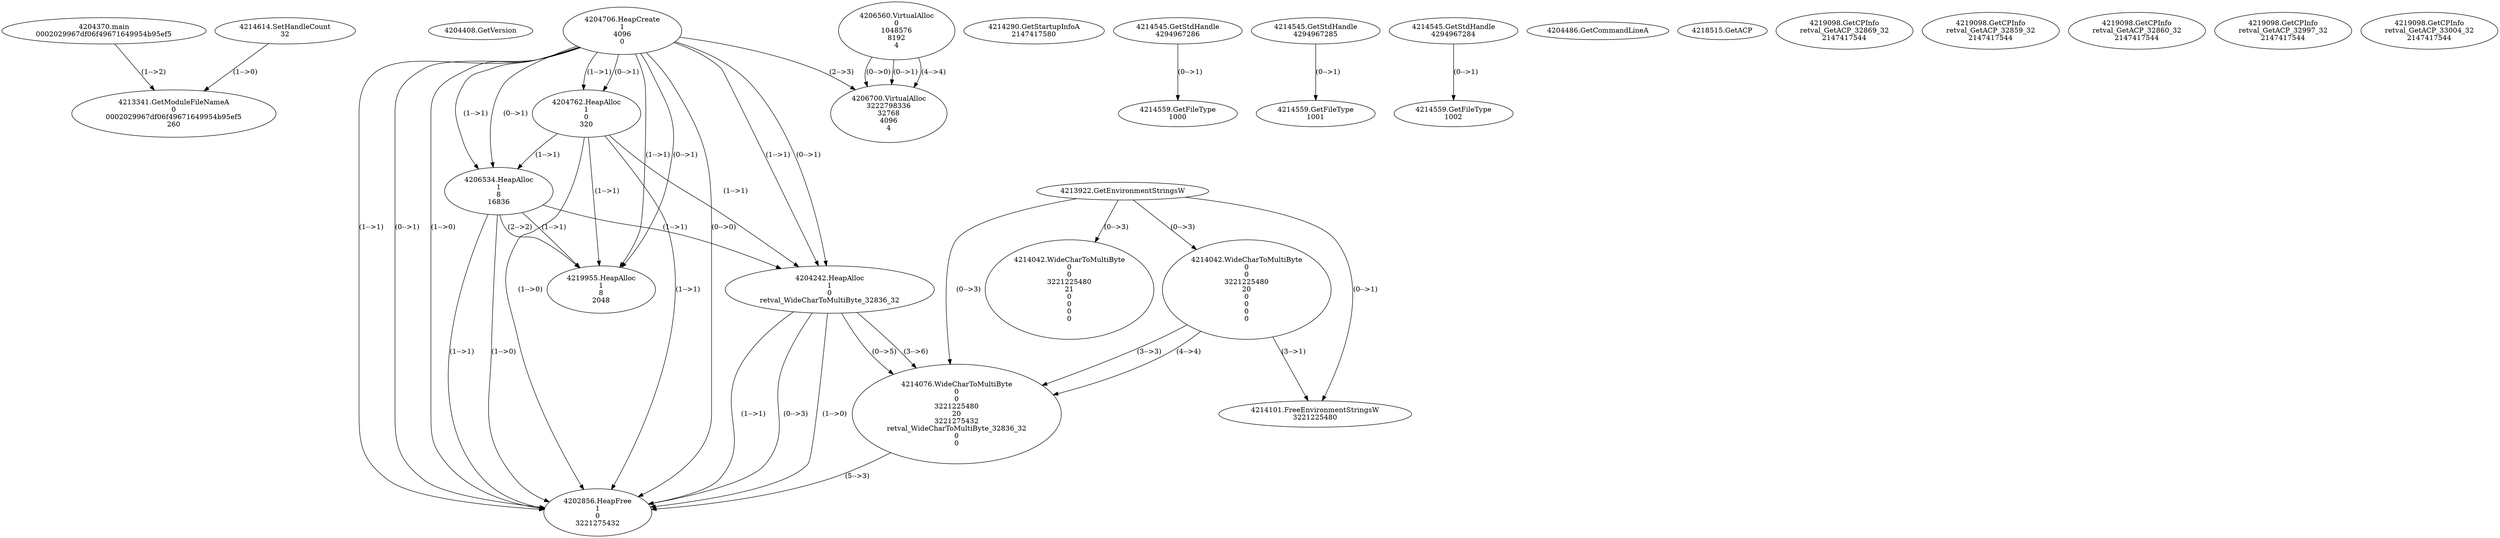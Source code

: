 // Global SCDG with merge call
digraph {
	0 [label="4204370.main
0002029967df06f49671649954b95ef5"]
	1 [label="4204408.GetVersion
"]
	2 [label="4204706.HeapCreate
1
4096
0"]
	3 [label="4204762.HeapAlloc
1
0
320"]
	2 -> 3 [label="(1-->1)"]
	2 -> 3 [label="(0-->1)"]
	4 [label="4206534.HeapAlloc
1
8
16836"]
	2 -> 4 [label="(1-->1)"]
	2 -> 4 [label="(0-->1)"]
	3 -> 4 [label="(1-->1)"]
	5 [label="4206560.VirtualAlloc
0
1048576
8192
4"]
	6 [label="4206700.VirtualAlloc
3222798336
32768
4096
4"]
	5 -> 6 [label="(0-->1)"]
	2 -> 6 [label="(2-->3)"]
	5 -> 6 [label="(4-->4)"]
	5 -> 6 [label="(0-->0)"]
	7 [label="4214290.GetStartupInfoA
2147417580"]
	8 [label="4214545.GetStdHandle
4294967286"]
	9 [label="4214559.GetFileType
1000"]
	8 -> 9 [label="(0-->1)"]
	10 [label="4214545.GetStdHandle
4294967285"]
	11 [label="4214559.GetFileType
1001"]
	10 -> 11 [label="(0-->1)"]
	12 [label="4214545.GetStdHandle
4294967284"]
	13 [label="4214559.GetFileType
1002"]
	12 -> 13 [label="(0-->1)"]
	14 [label="4214614.SetHandleCount
32"]
	15 [label="4204486.GetCommandLineA
"]
	16 [label="4213922.GetEnvironmentStringsW
"]
	17 [label="4214042.WideCharToMultiByte
0
0
3221225480
20
0
0
0
0"]
	16 -> 17 [label="(0-->3)"]
	18 [label="4214101.FreeEnvironmentStringsW
3221225480"]
	16 -> 18 [label="(0-->1)"]
	17 -> 18 [label="(3-->1)"]
	19 [label="4218515.GetACP
"]
	20 [label="4219098.GetCPInfo
retval_GetACP_32869_32
2147417544"]
	21 [label="4213341.GetModuleFileNameA
0
0002029967df06f49671649954b95ef5
260"]
	0 -> 21 [label="(1-->2)"]
	14 -> 21 [label="(1-->0)"]
	22 [label="4219955.HeapAlloc
1
8
2048"]
	2 -> 22 [label="(1-->1)"]
	2 -> 22 [label="(0-->1)"]
	3 -> 22 [label="(1-->1)"]
	4 -> 22 [label="(1-->1)"]
	4 -> 22 [label="(2-->2)"]
	23 [label="4214042.WideCharToMultiByte
0
0
3221225480
21
0
0
0
0"]
	16 -> 23 [label="(0-->3)"]
	24 [label="4219098.GetCPInfo
retval_GetACP_32859_32
2147417544"]
	25 [label="4219098.GetCPInfo
retval_GetACP_32860_32
2147417544"]
	26 [label="4204242.HeapAlloc
1
0
retval_WideCharToMultiByte_32836_32"]
	2 -> 26 [label="(1-->1)"]
	2 -> 26 [label="(0-->1)"]
	3 -> 26 [label="(1-->1)"]
	4 -> 26 [label="(1-->1)"]
	27 [label="4214076.WideCharToMultiByte
0
0
3221225480
20
3221275432
retval_WideCharToMultiByte_32836_32
0
0"]
	16 -> 27 [label="(0-->3)"]
	17 -> 27 [label="(3-->3)"]
	17 -> 27 [label="(4-->4)"]
	26 -> 27 [label="(0-->5)"]
	26 -> 27 [label="(3-->6)"]
	28 [label="4202856.HeapFree
1
0
3221275432"]
	2 -> 28 [label="(1-->1)"]
	2 -> 28 [label="(0-->1)"]
	3 -> 28 [label="(1-->1)"]
	4 -> 28 [label="(1-->1)"]
	26 -> 28 [label="(1-->1)"]
	26 -> 28 [label="(0-->3)"]
	27 -> 28 [label="(5-->3)"]
	2 -> 28 [label="(1-->0)"]
	2 -> 28 [label="(0-->0)"]
	3 -> 28 [label="(1-->0)"]
	4 -> 28 [label="(1-->0)"]
	26 -> 28 [label="(1-->0)"]
	29 [label="4219098.GetCPInfo
retval_GetACP_32997_32
2147417544"]
	30 [label="4219098.GetCPInfo
retval_GetACP_33004_32
2147417544"]
}
